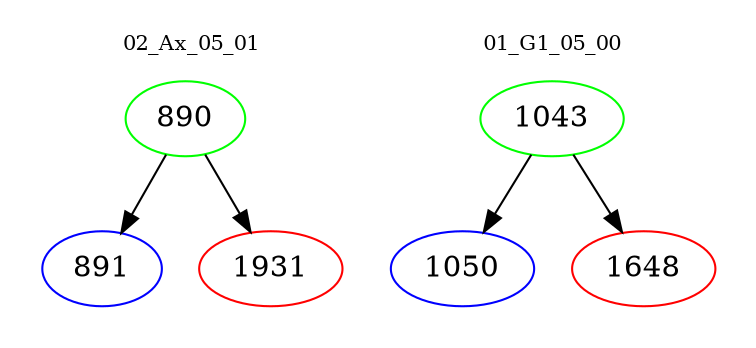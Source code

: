digraph{
subgraph cluster_0 {
color = white
label = "02_Ax_05_01";
fontsize=10;
T0_890 [label="890", color="green"]
T0_890 -> T0_891 [color="black"]
T0_891 [label="891", color="blue"]
T0_890 -> T0_1931 [color="black"]
T0_1931 [label="1931", color="red"]
}
subgraph cluster_1 {
color = white
label = "01_G1_05_00";
fontsize=10;
T1_1043 [label="1043", color="green"]
T1_1043 -> T1_1050 [color="black"]
T1_1050 [label="1050", color="blue"]
T1_1043 -> T1_1648 [color="black"]
T1_1648 [label="1648", color="red"]
}
}
